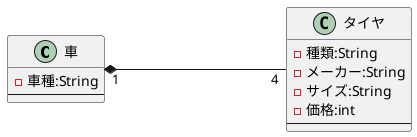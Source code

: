 @startuml 演習3-4
    left to right direction
    class 車{
    - 車種:String
    ---
    }
    class タイヤ{
    - 種類:String
    - メーカー:String
    - サイズ:String
    - 価格:int
    ---
    }
    車 "1"*----"4" タイヤ
@enduml